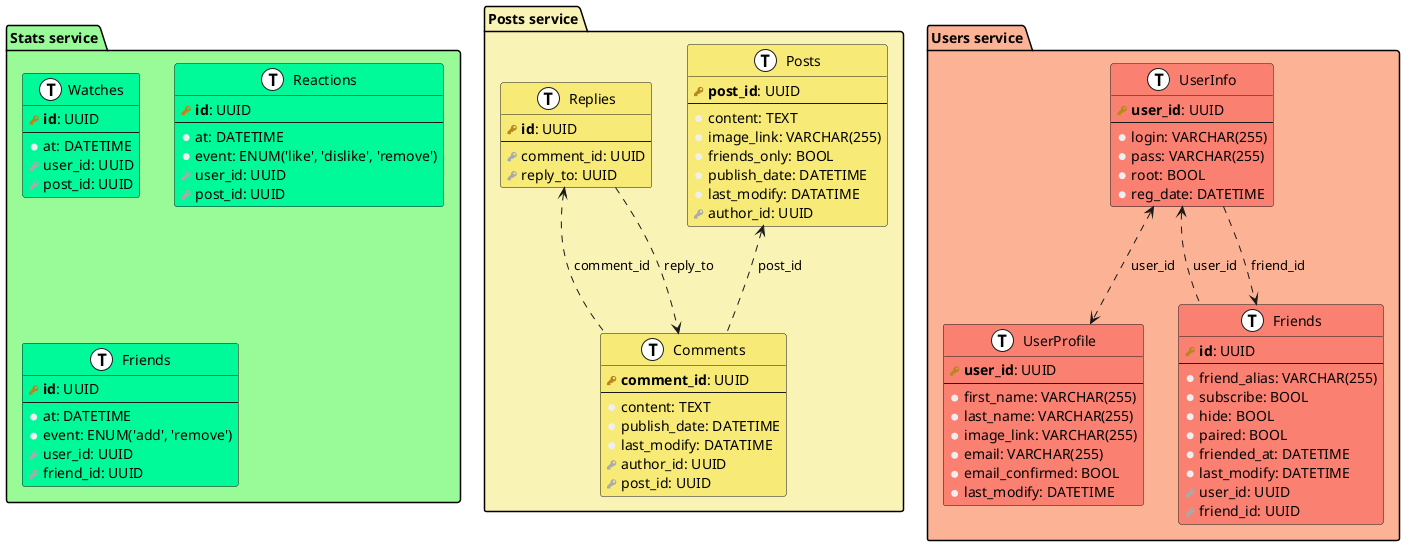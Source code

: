 @startuml scheme
!define primary_key(x) <b><color:#b8861b><&key></color> x</b>
!define foreign_key(x) <color:#aaaaaa><&key></color> x
!define column(x) <color:#efefef><&media-record></color> x
!define table(x) entity x << (T, white) >>

package "Posts service" #faf3b6{
  table(Posts) #f7ea77{
    primary_key(post_id): UUID
    --
    column(content): TEXT
    column(image_link): VARCHAR(255)
    column(friends_only): BOOL
    column(publish_date): DATETIME
    column(last_modify): DATATIME
    foreign_key(author_id): UUID
  }
  table(Comments) #f7ea77 {
    primary_key(comment_id): UUID
    --
    column(content): TEXT
    column(publish_date): DATETIME
    column(last_modify): DATATIME
    foreign_key(author_id): UUID
    foreign_key(post_id): UUID
  }
  table(Replies) #f7ea77 {
    primary_key(id): UUID
    --
    foreign_key(comment_id): UUID
    foreign_key(reply_to): UUID
  }
  Posts <.. Comments: " post_id"
  Replies <.. Comments: " comment_id"
  Replies ..> Comments: " reply_to"

}

package "Stats service" #PaleGreen {
  table(Watches) #MediumSpringGreen {
    primary_key(id): UUID
    --
    column(at): DATETIME
    foreign_key(user_id): UUID
    foreign_key(post_id): UUID
  }
  table(Reactions) #MediumSpringGreen {
    primary_key(id): UUID
    --
    column(at): DATETIME
    column(event): ENUM('like', 'dislike', 'remove')
    foreign_key(user_id): UUID
    foreign_key(post_id): UUID
  }
  table(Friends) #MediumSpringGreen {
    primary_key(id): UUID
    --
    column(at): DATETIME
    column(event): ENUM('add', 'remove')
    foreign_key(user_id): UUID
    foreign_key(friend_id): UUID
  }
/'
  table(PostsStats) #MediumSpringGreen {
    primary_key(post_id): UUID
    --
    column(watch_count): INT
    column(like_count): INT
    column(diskike_count): INT
    column(comment_count): INT
    column(publish_date): DATETIME
    column(last_modify): DATETIME
  }
  table(UsersStats) #MediumSpringGreen {
    primary_key(user_id)
    --
    column(watch_count): INT
    column(like_count): INT
    column(dislike_count): INT
    column(posts_count): INT
    column(reg_date): DATETIME
  }
  PostsStats <.. Reactions: " post_id"
  UsersStats <.. Reactions: " user_id"
  PostsStats <.. Watches: " post_id"
  UsersStats <.. Watches: " user_id"
'/
}

package "Users service" #fcb295 {
  table(UserInfo) #Salmon{
    primary_key(user_id): UUID
    --
    column(login): VARCHAR(255)
    column(pass): VARCHAR(255)
    column(root): BOOL
    column(reg_date): DATETIME
  }
  table(UserProfile) #Salmon{
    primary_key(user_id): UUID
    --
    column(first_name): VARCHAR(255)
    column(last_name): VARCHAR(255)
    column(image_link): VARCHAR(255)
    column(email): VARCHAR(255)
    column(email_confirmed): BOOL
    column(last_modify): DATETIME
  }
  table(Friends) #Salmon{
    primary_key(id): UUID
    --
    column(friend_alias): VARCHAR(255)
    column(subscribe): BOOL
    column(hide): BOOL
    column(paired): BOOL
    column(friended_at): DATETIME
    column(last_modify): DATETIME
    foreign_key(user_id): UUID
    foreign_key(friend_id): UUID
  }
  UserInfo <..> UserProfile: " user_id"
  UserInfo <.. Friends: " user_id"
  UserInfo ..> Friends: " friend_id"
}
@enduml
